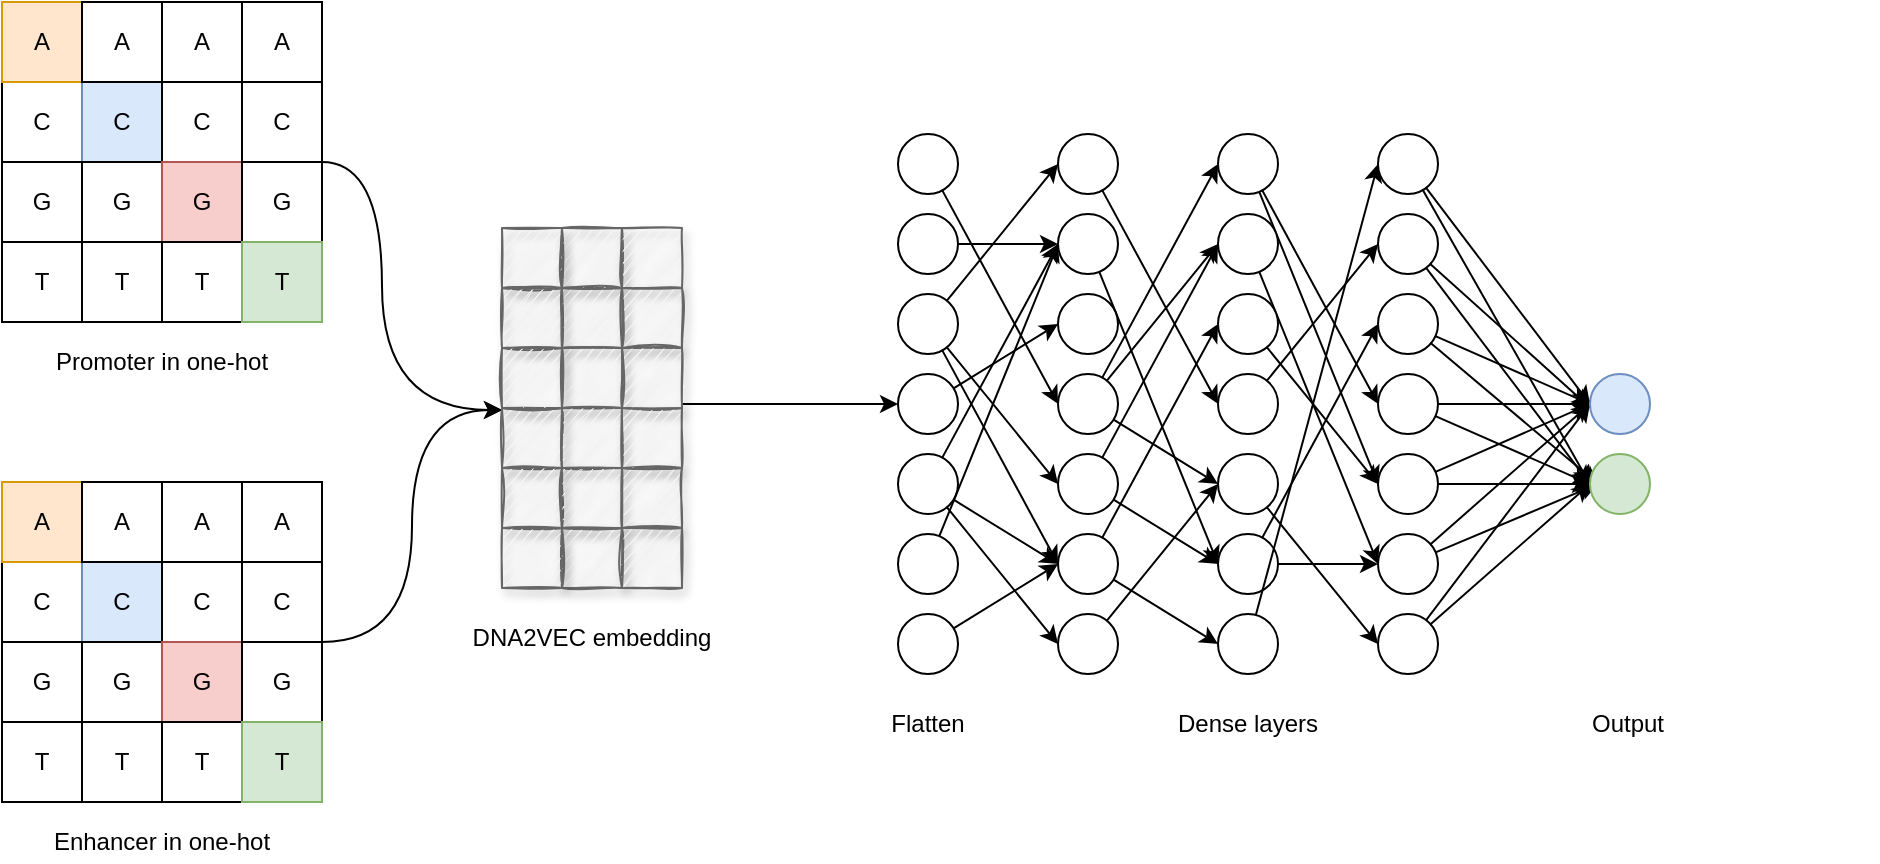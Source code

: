<mxfile version="14.8.5" type="github">
  <diagram id="gIogGsXuzQi1VI0tjLUq" name="Page-1">
    <mxGraphModel dx="1422" dy="763" grid="1" gridSize="10" guides="1" tooltips="1" connect="1" arrows="1" fold="1" page="1" pageScale="1" pageWidth="4681" pageHeight="3300" math="0" shadow="0">
      <root>
        <mxCell id="0" />
        <mxCell id="1" parent="0" />
        <mxCell id="aOOabZM7SZLnajDP1h2--1" value="" style="rounded=0;whiteSpace=wrap;html=1;" parent="1" vertex="1">
          <mxGeometry x="220" y="120" width="40" height="160" as="geometry" />
        </mxCell>
        <mxCell id="aOOabZM7SZLnajDP1h2--2" value="" style="rounded=0;whiteSpace=wrap;html=1;" parent="1" vertex="1">
          <mxGeometry x="220" y="160" width="40" height="40" as="geometry" />
        </mxCell>
        <mxCell id="aOOabZM7SZLnajDP1h2--3" value="" style="rounded=0;whiteSpace=wrap;html=1;" parent="1" vertex="1">
          <mxGeometry x="220" y="200" width="40" height="40" as="geometry" />
        </mxCell>
        <mxCell id="aOOabZM7SZLnajDP1h2--4" value="" style="rounded=0;whiteSpace=wrap;html=1;" parent="1" vertex="1">
          <mxGeometry x="220" y="240" width="40" height="40" as="geometry" />
        </mxCell>
        <mxCell id="aOOabZM7SZLnajDP1h2--5" value="" style="rounded=0;whiteSpace=wrap;html=1;fillColor=#ffe6cc;strokeColor=#d79b00;" parent="1" vertex="1">
          <mxGeometry x="220" y="120" width="40" height="40" as="geometry" />
        </mxCell>
        <mxCell id="aOOabZM7SZLnajDP1h2--6" value="&lt;div&gt;A&lt;/div&gt;" style="text;html=1;strokeColor=none;fillColor=none;align=center;verticalAlign=middle;whiteSpace=wrap;rounded=0;" parent="1" vertex="1">
          <mxGeometry x="220" y="130" width="40" height="20" as="geometry" />
        </mxCell>
        <mxCell id="aOOabZM7SZLnajDP1h2--7" value="C" style="text;html=1;strokeColor=none;fillColor=none;align=center;verticalAlign=middle;whiteSpace=wrap;rounded=0;" parent="1" vertex="1">
          <mxGeometry x="220" y="170" width="40" height="20" as="geometry" />
        </mxCell>
        <mxCell id="aOOabZM7SZLnajDP1h2--8" value="G" style="text;html=1;strokeColor=none;fillColor=none;align=center;verticalAlign=middle;whiteSpace=wrap;rounded=0;" parent="1" vertex="1">
          <mxGeometry x="220" y="210" width="40" height="20" as="geometry" />
        </mxCell>
        <mxCell id="aOOabZM7SZLnajDP1h2--9" value="T" style="text;html=1;strokeColor=none;fillColor=none;align=center;verticalAlign=middle;whiteSpace=wrap;rounded=0;" parent="1" vertex="1">
          <mxGeometry x="220" y="250" width="40" height="20" as="geometry" />
        </mxCell>
        <mxCell id="aOOabZM7SZLnajDP1h2--10" value="" style="rounded=0;whiteSpace=wrap;html=1;" parent="1" vertex="1">
          <mxGeometry x="260" y="120" width="40" height="160" as="geometry" />
        </mxCell>
        <mxCell id="aOOabZM7SZLnajDP1h2--11" value="" style="rounded=0;whiteSpace=wrap;html=1;fillColor=#dae8fc;strokeColor=#6c8ebf;" parent="1" vertex="1">
          <mxGeometry x="260" y="160" width="40" height="40" as="geometry" />
        </mxCell>
        <mxCell id="aOOabZM7SZLnajDP1h2--12" value="" style="rounded=0;whiteSpace=wrap;html=1;" parent="1" vertex="1">
          <mxGeometry x="260" y="200" width="40" height="40" as="geometry" />
        </mxCell>
        <mxCell id="aOOabZM7SZLnajDP1h2--13" value="" style="rounded=0;whiteSpace=wrap;html=1;" parent="1" vertex="1">
          <mxGeometry x="260" y="240" width="40" height="40" as="geometry" />
        </mxCell>
        <mxCell id="aOOabZM7SZLnajDP1h2--14" value="" style="rounded=0;whiteSpace=wrap;html=1;" parent="1" vertex="1">
          <mxGeometry x="260" y="120" width="40" height="40" as="geometry" />
        </mxCell>
        <mxCell id="aOOabZM7SZLnajDP1h2--15" value="&lt;div&gt;A&lt;/div&gt;" style="text;html=1;strokeColor=none;fillColor=none;align=center;verticalAlign=middle;whiteSpace=wrap;rounded=0;" parent="1" vertex="1">
          <mxGeometry x="260" y="130" width="40" height="20" as="geometry" />
        </mxCell>
        <mxCell id="aOOabZM7SZLnajDP1h2--16" value="C" style="text;html=1;strokeColor=none;fillColor=none;align=center;verticalAlign=middle;whiteSpace=wrap;rounded=0;" parent="1" vertex="1">
          <mxGeometry x="260" y="170" width="40" height="20" as="geometry" />
        </mxCell>
        <mxCell id="aOOabZM7SZLnajDP1h2--17" value="G" style="text;html=1;strokeColor=none;fillColor=none;align=center;verticalAlign=middle;whiteSpace=wrap;rounded=0;" parent="1" vertex="1">
          <mxGeometry x="260" y="210" width="40" height="20" as="geometry" />
        </mxCell>
        <mxCell id="aOOabZM7SZLnajDP1h2--18" value="T" style="text;html=1;strokeColor=none;fillColor=none;align=center;verticalAlign=middle;whiteSpace=wrap;rounded=0;" parent="1" vertex="1">
          <mxGeometry x="260" y="250" width="40" height="20" as="geometry" />
        </mxCell>
        <mxCell id="aOOabZM7SZLnajDP1h2--19" value="" style="rounded=0;whiteSpace=wrap;html=1;" parent="1" vertex="1">
          <mxGeometry x="260" y="120" width="40" height="160" as="geometry" />
        </mxCell>
        <mxCell id="aOOabZM7SZLnajDP1h2--20" value="" style="rounded=0;whiteSpace=wrap;html=1;fillColor=#dae8fc;strokeColor=#6c8ebf;" parent="1" vertex="1">
          <mxGeometry x="260" y="160" width="40" height="40" as="geometry" />
        </mxCell>
        <mxCell id="aOOabZM7SZLnajDP1h2--21" value="" style="rounded=0;whiteSpace=wrap;html=1;" parent="1" vertex="1">
          <mxGeometry x="260" y="200" width="40" height="40" as="geometry" />
        </mxCell>
        <mxCell id="aOOabZM7SZLnajDP1h2--22" value="" style="rounded=0;whiteSpace=wrap;html=1;" parent="1" vertex="1">
          <mxGeometry x="260" y="240" width="40" height="40" as="geometry" />
        </mxCell>
        <mxCell id="aOOabZM7SZLnajDP1h2--23" value="" style="rounded=0;whiteSpace=wrap;html=1;" parent="1" vertex="1">
          <mxGeometry x="260" y="120" width="40" height="40" as="geometry" />
        </mxCell>
        <mxCell id="aOOabZM7SZLnajDP1h2--24" value="&lt;div&gt;A&lt;/div&gt;" style="text;html=1;strokeColor=none;fillColor=none;align=center;verticalAlign=middle;whiteSpace=wrap;rounded=0;" parent="1" vertex="1">
          <mxGeometry x="260" y="130" width="40" height="20" as="geometry" />
        </mxCell>
        <mxCell id="aOOabZM7SZLnajDP1h2--25" value="C" style="text;html=1;strokeColor=none;fillColor=none;align=center;verticalAlign=middle;whiteSpace=wrap;rounded=0;" parent="1" vertex="1">
          <mxGeometry x="260" y="170" width="40" height="20" as="geometry" />
        </mxCell>
        <mxCell id="aOOabZM7SZLnajDP1h2--26" value="G" style="text;html=1;strokeColor=none;fillColor=none;align=center;verticalAlign=middle;whiteSpace=wrap;rounded=0;" parent="1" vertex="1">
          <mxGeometry x="260" y="210" width="40" height="20" as="geometry" />
        </mxCell>
        <mxCell id="aOOabZM7SZLnajDP1h2--27" value="T" style="text;html=1;strokeColor=none;fillColor=none;align=center;verticalAlign=middle;whiteSpace=wrap;rounded=0;" parent="1" vertex="1">
          <mxGeometry x="260" y="250" width="40" height="20" as="geometry" />
        </mxCell>
        <mxCell id="aOOabZM7SZLnajDP1h2--28" value="" style="rounded=0;whiteSpace=wrap;html=1;" parent="1" vertex="1">
          <mxGeometry x="300" y="120" width="40" height="160" as="geometry" />
        </mxCell>
        <mxCell id="aOOabZM7SZLnajDP1h2--29" value="" style="rounded=0;whiteSpace=wrap;html=1;fillColor=#dae8fc;strokeColor=#6c8ebf;" parent="1" vertex="1">
          <mxGeometry x="300" y="160" width="40" height="40" as="geometry" />
        </mxCell>
        <mxCell id="aOOabZM7SZLnajDP1h2--30" value="" style="rounded=0;whiteSpace=wrap;html=1;" parent="1" vertex="1">
          <mxGeometry x="300" y="200" width="40" height="40" as="geometry" />
        </mxCell>
        <mxCell id="aOOabZM7SZLnajDP1h2--31" value="" style="rounded=0;whiteSpace=wrap;html=1;" parent="1" vertex="1">
          <mxGeometry x="300" y="240" width="40" height="40" as="geometry" />
        </mxCell>
        <mxCell id="aOOabZM7SZLnajDP1h2--32" value="" style="rounded=0;whiteSpace=wrap;html=1;" parent="1" vertex="1">
          <mxGeometry x="300" y="120" width="40" height="40" as="geometry" />
        </mxCell>
        <mxCell id="aOOabZM7SZLnajDP1h2--33" value="&lt;div&gt;A&lt;/div&gt;" style="text;html=1;strokeColor=none;fillColor=none;align=center;verticalAlign=middle;whiteSpace=wrap;rounded=0;" parent="1" vertex="1">
          <mxGeometry x="300" y="130" width="40" height="20" as="geometry" />
        </mxCell>
        <mxCell id="aOOabZM7SZLnajDP1h2--34" value="C" style="text;html=1;strokeColor=none;fillColor=none;align=center;verticalAlign=middle;whiteSpace=wrap;rounded=0;" parent="1" vertex="1">
          <mxGeometry x="300" y="170" width="40" height="20" as="geometry" />
        </mxCell>
        <mxCell id="aOOabZM7SZLnajDP1h2--35" value="G" style="text;html=1;strokeColor=none;fillColor=none;align=center;verticalAlign=middle;whiteSpace=wrap;rounded=0;" parent="1" vertex="1">
          <mxGeometry x="300" y="210" width="40" height="20" as="geometry" />
        </mxCell>
        <mxCell id="aOOabZM7SZLnajDP1h2--36" value="T" style="text;html=1;strokeColor=none;fillColor=none;align=center;verticalAlign=middle;whiteSpace=wrap;rounded=0;" parent="1" vertex="1">
          <mxGeometry x="300" y="250" width="40" height="20" as="geometry" />
        </mxCell>
        <mxCell id="aOOabZM7SZLnajDP1h2--37" value="" style="rounded=0;whiteSpace=wrap;html=1;" parent="1" vertex="1">
          <mxGeometry x="300" y="120" width="40" height="160" as="geometry" />
        </mxCell>
        <mxCell id="aOOabZM7SZLnajDP1h2--38" value="" style="rounded=0;whiteSpace=wrap;html=1;" parent="1" vertex="1">
          <mxGeometry x="300" y="160" width="40" height="40" as="geometry" />
        </mxCell>
        <mxCell id="aOOabZM7SZLnajDP1h2--39" value="" style="rounded=0;whiteSpace=wrap;html=1;fillColor=#f8cecc;strokeColor=#b85450;" parent="1" vertex="1">
          <mxGeometry x="300" y="200" width="40" height="40" as="geometry" />
        </mxCell>
        <mxCell id="aOOabZM7SZLnajDP1h2--40" value="" style="rounded=0;whiteSpace=wrap;html=1;" parent="1" vertex="1">
          <mxGeometry x="300" y="240" width="40" height="40" as="geometry" />
        </mxCell>
        <mxCell id="aOOabZM7SZLnajDP1h2--41" value="" style="rounded=0;whiteSpace=wrap;html=1;" parent="1" vertex="1">
          <mxGeometry x="300" y="120" width="40" height="40" as="geometry" />
        </mxCell>
        <mxCell id="aOOabZM7SZLnajDP1h2--42" value="&lt;div&gt;A&lt;/div&gt;" style="text;html=1;strokeColor=none;fillColor=none;align=center;verticalAlign=middle;whiteSpace=wrap;rounded=0;" parent="1" vertex="1">
          <mxGeometry x="300" y="130" width="40" height="20" as="geometry" />
        </mxCell>
        <mxCell id="aOOabZM7SZLnajDP1h2--43" value="C" style="text;html=1;strokeColor=none;fillColor=none;align=center;verticalAlign=middle;whiteSpace=wrap;rounded=0;" parent="1" vertex="1">
          <mxGeometry x="300" y="170" width="40" height="20" as="geometry" />
        </mxCell>
        <mxCell id="aOOabZM7SZLnajDP1h2--44" value="G" style="text;html=1;strokeColor=none;fillColor=none;align=center;verticalAlign=middle;whiteSpace=wrap;rounded=0;" parent="1" vertex="1">
          <mxGeometry x="300" y="210" width="40" height="20" as="geometry" />
        </mxCell>
        <mxCell id="aOOabZM7SZLnajDP1h2--45" value="T" style="text;html=1;strokeColor=none;fillColor=none;align=center;verticalAlign=middle;whiteSpace=wrap;rounded=0;" parent="1" vertex="1">
          <mxGeometry x="300" y="250" width="40" height="20" as="geometry" />
        </mxCell>
        <mxCell id="aOOabZM7SZLnajDP1h2--46" value="" style="rounded=0;whiteSpace=wrap;html=1;" parent="1" vertex="1">
          <mxGeometry x="340" y="120" width="40" height="160" as="geometry" />
        </mxCell>
        <mxCell id="aOOabZM7SZLnajDP1h2--47" value="" style="rounded=0;whiteSpace=wrap;html=1;fillColor=#dae8fc;strokeColor=#6c8ebf;" parent="1" vertex="1">
          <mxGeometry x="340" y="160" width="40" height="40" as="geometry" />
        </mxCell>
        <mxCell id="aOOabZM7SZLnajDP1h2--48" value="" style="rounded=0;whiteSpace=wrap;html=1;" parent="1" vertex="1">
          <mxGeometry x="340" y="200" width="40" height="40" as="geometry" />
        </mxCell>
        <mxCell id="aOOabZM7SZLnajDP1h2--49" value="" style="rounded=0;whiteSpace=wrap;html=1;" parent="1" vertex="1">
          <mxGeometry x="340" y="240" width="40" height="40" as="geometry" />
        </mxCell>
        <mxCell id="aOOabZM7SZLnajDP1h2--50" value="" style="rounded=0;whiteSpace=wrap;html=1;" parent="1" vertex="1">
          <mxGeometry x="340" y="120" width="40" height="40" as="geometry" />
        </mxCell>
        <mxCell id="aOOabZM7SZLnajDP1h2--51" value="&lt;div&gt;A&lt;/div&gt;" style="text;html=1;strokeColor=none;fillColor=none;align=center;verticalAlign=middle;whiteSpace=wrap;rounded=0;" parent="1" vertex="1">
          <mxGeometry x="340" y="130" width="40" height="20" as="geometry" />
        </mxCell>
        <mxCell id="aOOabZM7SZLnajDP1h2--52" value="C" style="text;html=1;strokeColor=none;fillColor=none;align=center;verticalAlign=middle;whiteSpace=wrap;rounded=0;" parent="1" vertex="1">
          <mxGeometry x="340" y="170" width="40" height="20" as="geometry" />
        </mxCell>
        <mxCell id="aOOabZM7SZLnajDP1h2--53" value="G" style="text;html=1;strokeColor=none;fillColor=none;align=center;verticalAlign=middle;whiteSpace=wrap;rounded=0;" parent="1" vertex="1">
          <mxGeometry x="340" y="210" width="40" height="20" as="geometry" />
        </mxCell>
        <mxCell id="aOOabZM7SZLnajDP1h2--54" value="T" style="text;html=1;strokeColor=none;fillColor=none;align=center;verticalAlign=middle;whiteSpace=wrap;rounded=0;" parent="1" vertex="1">
          <mxGeometry x="340" y="250" width="40" height="20" as="geometry" />
        </mxCell>
        <mxCell id="aOOabZM7SZLnajDP1h2--55" value="" style="rounded=0;whiteSpace=wrap;html=1;" parent="1" vertex="1">
          <mxGeometry x="340" y="120" width="40" height="160" as="geometry" />
        </mxCell>
        <mxCell id="aOOabZM7SZLnajDP1h2--56" value="" style="rounded=0;whiteSpace=wrap;html=1;" parent="1" vertex="1">
          <mxGeometry x="340" y="160" width="40" height="40" as="geometry" />
        </mxCell>
        <mxCell id="aOOabZM7SZLnajDP1h2--57" value="" style="rounded=0;whiteSpace=wrap;html=1;" parent="1" vertex="1">
          <mxGeometry x="340" y="200" width="40" height="40" as="geometry" />
        </mxCell>
        <mxCell id="aOOabZM7SZLnajDP1h2--58" value="" style="rounded=0;whiteSpace=wrap;html=1;fillColor=#d5e8d4;strokeColor=#82b366;" parent="1" vertex="1">
          <mxGeometry x="340" y="240" width="40" height="40" as="geometry" />
        </mxCell>
        <mxCell id="aOOabZM7SZLnajDP1h2--59" value="" style="rounded=0;whiteSpace=wrap;html=1;" parent="1" vertex="1">
          <mxGeometry x="340" y="120" width="40" height="40" as="geometry" />
        </mxCell>
        <mxCell id="aOOabZM7SZLnajDP1h2--60" value="&lt;div&gt;A&lt;/div&gt;" style="text;html=1;strokeColor=none;fillColor=none;align=center;verticalAlign=middle;whiteSpace=wrap;rounded=0;" parent="1" vertex="1">
          <mxGeometry x="340" y="130" width="40" height="20" as="geometry" />
        </mxCell>
        <mxCell id="aOOabZM7SZLnajDP1h2--61" style="edgeStyle=orthogonalEdgeStyle;curved=1;rounded=0;orthogonalLoop=1;jettySize=auto;html=1;entryX=0;entryY=0;entryDx=0;entryDy=0;exitX=1;exitY=0;exitDx=0;exitDy=0;" parent="1" source="aOOabZM7SZLnajDP1h2--57" edge="1">
          <mxGeometry relative="1" as="geometry">
            <Array as="points">
              <mxPoint x="410" y="200" />
              <mxPoint x="410" y="324" />
            </Array>
            <mxPoint x="470" y="324" as="targetPoint" />
          </mxGeometry>
        </mxCell>
        <mxCell id="aOOabZM7SZLnajDP1h2--62" value="C" style="text;html=1;align=center;verticalAlign=middle;whiteSpace=wrap;rounded=0;" parent="1" vertex="1">
          <mxGeometry x="340" y="170" width="40" height="20" as="geometry" />
        </mxCell>
        <mxCell id="aOOabZM7SZLnajDP1h2--63" value="G" style="text;html=1;strokeColor=none;fillColor=none;align=center;verticalAlign=middle;whiteSpace=wrap;rounded=0;" parent="1" vertex="1">
          <mxGeometry x="340" y="210" width="40" height="20" as="geometry" />
        </mxCell>
        <mxCell id="aOOabZM7SZLnajDP1h2--64" value="T" style="text;html=1;strokeColor=none;fillColor=none;align=center;verticalAlign=middle;whiteSpace=wrap;rounded=0;" parent="1" vertex="1">
          <mxGeometry x="340" y="250" width="40" height="20" as="geometry" />
        </mxCell>
        <mxCell id="aOOabZM7SZLnajDP1h2--65" value="&lt;div&gt;Promoter in one-hot&lt;/div&gt;" style="text;html=1;strokeColor=none;fillColor=none;align=center;verticalAlign=middle;whiteSpace=wrap;rounded=0;" parent="1" vertex="1">
          <mxGeometry x="220" y="290" width="160" height="20" as="geometry" />
        </mxCell>
        <mxCell id="aOOabZM7SZLnajDP1h2--66" value="" style="rounded=0;whiteSpace=wrap;html=1;" parent="1" vertex="1">
          <mxGeometry x="220" y="360" width="40" height="160" as="geometry" />
        </mxCell>
        <mxCell id="aOOabZM7SZLnajDP1h2--67" value="" style="rounded=0;whiteSpace=wrap;html=1;" parent="1" vertex="1">
          <mxGeometry x="220" y="400" width="40" height="40" as="geometry" />
        </mxCell>
        <mxCell id="aOOabZM7SZLnajDP1h2--68" value="" style="rounded=0;whiteSpace=wrap;html=1;" parent="1" vertex="1">
          <mxGeometry x="220" y="440" width="40" height="40" as="geometry" />
        </mxCell>
        <mxCell id="aOOabZM7SZLnajDP1h2--69" value="" style="rounded=0;whiteSpace=wrap;html=1;" parent="1" vertex="1">
          <mxGeometry x="220" y="480" width="40" height="40" as="geometry" />
        </mxCell>
        <mxCell id="aOOabZM7SZLnajDP1h2--70" value="" style="rounded=0;whiteSpace=wrap;html=1;fillColor=#ffe6cc;strokeColor=#d79b00;" parent="1" vertex="1">
          <mxGeometry x="220" y="360" width="40" height="40" as="geometry" />
        </mxCell>
        <mxCell id="aOOabZM7SZLnajDP1h2--71" value="&lt;div&gt;A&lt;/div&gt;" style="text;html=1;strokeColor=none;fillColor=none;align=center;verticalAlign=middle;whiteSpace=wrap;rounded=0;" parent="1" vertex="1">
          <mxGeometry x="220" y="370" width="40" height="20" as="geometry" />
        </mxCell>
        <mxCell id="aOOabZM7SZLnajDP1h2--72" value="C" style="text;html=1;strokeColor=none;fillColor=none;align=center;verticalAlign=middle;whiteSpace=wrap;rounded=0;" parent="1" vertex="1">
          <mxGeometry x="220" y="410" width="40" height="20" as="geometry" />
        </mxCell>
        <mxCell id="aOOabZM7SZLnajDP1h2--73" value="G" style="text;html=1;strokeColor=none;fillColor=none;align=center;verticalAlign=middle;whiteSpace=wrap;rounded=0;" parent="1" vertex="1">
          <mxGeometry x="220" y="450" width="40" height="20" as="geometry" />
        </mxCell>
        <mxCell id="aOOabZM7SZLnajDP1h2--74" value="T" style="text;html=1;strokeColor=none;fillColor=none;align=center;verticalAlign=middle;whiteSpace=wrap;rounded=0;" parent="1" vertex="1">
          <mxGeometry x="220" y="490" width="40" height="20" as="geometry" />
        </mxCell>
        <mxCell id="aOOabZM7SZLnajDP1h2--75" value="" style="rounded=0;whiteSpace=wrap;html=1;" parent="1" vertex="1">
          <mxGeometry x="260" y="360" width="40" height="160" as="geometry" />
        </mxCell>
        <mxCell id="aOOabZM7SZLnajDP1h2--76" value="" style="rounded=0;whiteSpace=wrap;html=1;fillColor=#dae8fc;strokeColor=#6c8ebf;" parent="1" vertex="1">
          <mxGeometry x="260" y="400" width="40" height="40" as="geometry" />
        </mxCell>
        <mxCell id="aOOabZM7SZLnajDP1h2--77" value="" style="rounded=0;whiteSpace=wrap;html=1;" parent="1" vertex="1">
          <mxGeometry x="260" y="440" width="40" height="40" as="geometry" />
        </mxCell>
        <mxCell id="aOOabZM7SZLnajDP1h2--78" value="" style="rounded=0;whiteSpace=wrap;html=1;" parent="1" vertex="1">
          <mxGeometry x="260" y="480" width="40" height="40" as="geometry" />
        </mxCell>
        <mxCell id="aOOabZM7SZLnajDP1h2--79" value="" style="rounded=0;whiteSpace=wrap;html=1;" parent="1" vertex="1">
          <mxGeometry x="260" y="360" width="40" height="40" as="geometry" />
        </mxCell>
        <mxCell id="aOOabZM7SZLnajDP1h2--80" value="&lt;div&gt;A&lt;/div&gt;" style="text;html=1;strokeColor=none;fillColor=none;align=center;verticalAlign=middle;whiteSpace=wrap;rounded=0;" parent="1" vertex="1">
          <mxGeometry x="260" y="370" width="40" height="20" as="geometry" />
        </mxCell>
        <mxCell id="aOOabZM7SZLnajDP1h2--81" value="C" style="text;html=1;strokeColor=none;fillColor=none;align=center;verticalAlign=middle;whiteSpace=wrap;rounded=0;" parent="1" vertex="1">
          <mxGeometry x="260" y="410" width="40" height="20" as="geometry" />
        </mxCell>
        <mxCell id="aOOabZM7SZLnajDP1h2--82" value="G" style="text;html=1;strokeColor=none;fillColor=none;align=center;verticalAlign=middle;whiteSpace=wrap;rounded=0;" parent="1" vertex="1">
          <mxGeometry x="260" y="450" width="40" height="20" as="geometry" />
        </mxCell>
        <mxCell id="aOOabZM7SZLnajDP1h2--83" value="T" style="text;html=1;strokeColor=none;fillColor=none;align=center;verticalAlign=middle;whiteSpace=wrap;rounded=0;" parent="1" vertex="1">
          <mxGeometry x="260" y="490" width="40" height="20" as="geometry" />
        </mxCell>
        <mxCell id="aOOabZM7SZLnajDP1h2--84" value="" style="rounded=0;whiteSpace=wrap;html=1;" parent="1" vertex="1">
          <mxGeometry x="260" y="360" width="40" height="160" as="geometry" />
        </mxCell>
        <mxCell id="aOOabZM7SZLnajDP1h2--85" value="" style="rounded=0;whiteSpace=wrap;html=1;fillColor=#dae8fc;strokeColor=#6c8ebf;" parent="1" vertex="1">
          <mxGeometry x="260" y="400" width="40" height="40" as="geometry" />
        </mxCell>
        <mxCell id="aOOabZM7SZLnajDP1h2--86" value="" style="rounded=0;whiteSpace=wrap;html=1;" parent="1" vertex="1">
          <mxGeometry x="260" y="440" width="40" height="40" as="geometry" />
        </mxCell>
        <mxCell id="aOOabZM7SZLnajDP1h2--87" value="" style="rounded=0;whiteSpace=wrap;html=1;" parent="1" vertex="1">
          <mxGeometry x="260" y="480" width="40" height="40" as="geometry" />
        </mxCell>
        <mxCell id="aOOabZM7SZLnajDP1h2--88" value="" style="rounded=0;whiteSpace=wrap;html=1;" parent="1" vertex="1">
          <mxGeometry x="260" y="360" width="40" height="40" as="geometry" />
        </mxCell>
        <mxCell id="aOOabZM7SZLnajDP1h2--89" value="&lt;div&gt;A&lt;/div&gt;" style="text;html=1;strokeColor=none;fillColor=none;align=center;verticalAlign=middle;whiteSpace=wrap;rounded=0;" parent="1" vertex="1">
          <mxGeometry x="260" y="370" width="40" height="20" as="geometry" />
        </mxCell>
        <mxCell id="aOOabZM7SZLnajDP1h2--90" value="C" style="text;html=1;strokeColor=none;fillColor=none;align=center;verticalAlign=middle;whiteSpace=wrap;rounded=0;" parent="1" vertex="1">
          <mxGeometry x="260" y="410" width="40" height="20" as="geometry" />
        </mxCell>
        <mxCell id="aOOabZM7SZLnajDP1h2--91" value="G" style="text;html=1;strokeColor=none;fillColor=none;align=center;verticalAlign=middle;whiteSpace=wrap;rounded=0;" parent="1" vertex="1">
          <mxGeometry x="260" y="450" width="40" height="20" as="geometry" />
        </mxCell>
        <mxCell id="aOOabZM7SZLnajDP1h2--92" value="T" style="text;html=1;strokeColor=none;fillColor=none;align=center;verticalAlign=middle;whiteSpace=wrap;rounded=0;" parent="1" vertex="1">
          <mxGeometry x="260" y="490" width="40" height="20" as="geometry" />
        </mxCell>
        <mxCell id="aOOabZM7SZLnajDP1h2--93" value="" style="rounded=0;whiteSpace=wrap;html=1;" parent="1" vertex="1">
          <mxGeometry x="300" y="360" width="40" height="160" as="geometry" />
        </mxCell>
        <mxCell id="aOOabZM7SZLnajDP1h2--94" value="" style="rounded=0;whiteSpace=wrap;html=1;fillColor=#dae8fc;strokeColor=#6c8ebf;" parent="1" vertex="1">
          <mxGeometry x="300" y="400" width="40" height="40" as="geometry" />
        </mxCell>
        <mxCell id="aOOabZM7SZLnajDP1h2--95" value="" style="rounded=0;whiteSpace=wrap;html=1;" parent="1" vertex="1">
          <mxGeometry x="300" y="440" width="40" height="40" as="geometry" />
        </mxCell>
        <mxCell id="aOOabZM7SZLnajDP1h2--96" value="" style="rounded=0;whiteSpace=wrap;html=1;" parent="1" vertex="1">
          <mxGeometry x="300" y="480" width="40" height="40" as="geometry" />
        </mxCell>
        <mxCell id="aOOabZM7SZLnajDP1h2--97" value="" style="rounded=0;whiteSpace=wrap;html=1;" parent="1" vertex="1">
          <mxGeometry x="300" y="360" width="40" height="40" as="geometry" />
        </mxCell>
        <mxCell id="aOOabZM7SZLnajDP1h2--98" value="&lt;div&gt;A&lt;/div&gt;" style="text;html=1;strokeColor=none;fillColor=none;align=center;verticalAlign=middle;whiteSpace=wrap;rounded=0;" parent="1" vertex="1">
          <mxGeometry x="300" y="370" width="40" height="20" as="geometry" />
        </mxCell>
        <mxCell id="aOOabZM7SZLnajDP1h2--99" value="C" style="text;html=1;strokeColor=none;fillColor=none;align=center;verticalAlign=middle;whiteSpace=wrap;rounded=0;" parent="1" vertex="1">
          <mxGeometry x="300" y="410" width="40" height="20" as="geometry" />
        </mxCell>
        <mxCell id="aOOabZM7SZLnajDP1h2--100" value="G" style="text;html=1;strokeColor=none;fillColor=none;align=center;verticalAlign=middle;whiteSpace=wrap;rounded=0;" parent="1" vertex="1">
          <mxGeometry x="300" y="450" width="40" height="20" as="geometry" />
        </mxCell>
        <mxCell id="aOOabZM7SZLnajDP1h2--101" value="T" style="text;html=1;strokeColor=none;fillColor=none;align=center;verticalAlign=middle;whiteSpace=wrap;rounded=0;" parent="1" vertex="1">
          <mxGeometry x="300" y="490" width="40" height="20" as="geometry" />
        </mxCell>
        <mxCell id="aOOabZM7SZLnajDP1h2--102" value="" style="rounded=0;whiteSpace=wrap;html=1;" parent="1" vertex="1">
          <mxGeometry x="300" y="360" width="40" height="160" as="geometry" />
        </mxCell>
        <mxCell id="aOOabZM7SZLnajDP1h2--103" value="" style="rounded=0;whiteSpace=wrap;html=1;" parent="1" vertex="1">
          <mxGeometry x="300" y="400" width="40" height="40" as="geometry" />
        </mxCell>
        <mxCell id="aOOabZM7SZLnajDP1h2--104" value="" style="rounded=0;whiteSpace=wrap;html=1;fillColor=#f8cecc;strokeColor=#b85450;" parent="1" vertex="1">
          <mxGeometry x="300" y="440" width="40" height="40" as="geometry" />
        </mxCell>
        <mxCell id="aOOabZM7SZLnajDP1h2--105" value="" style="rounded=0;whiteSpace=wrap;html=1;" parent="1" vertex="1">
          <mxGeometry x="300" y="480" width="40" height="40" as="geometry" />
        </mxCell>
        <mxCell id="aOOabZM7SZLnajDP1h2--106" value="" style="rounded=0;whiteSpace=wrap;html=1;" parent="1" vertex="1">
          <mxGeometry x="300" y="360" width="40" height="40" as="geometry" />
        </mxCell>
        <mxCell id="aOOabZM7SZLnajDP1h2--107" value="&lt;div&gt;A&lt;/div&gt;" style="text;html=1;strokeColor=none;fillColor=none;align=center;verticalAlign=middle;whiteSpace=wrap;rounded=0;" parent="1" vertex="1">
          <mxGeometry x="300" y="370" width="40" height="20" as="geometry" />
        </mxCell>
        <mxCell id="aOOabZM7SZLnajDP1h2--108" value="C" style="text;html=1;strokeColor=none;fillColor=none;align=center;verticalAlign=middle;whiteSpace=wrap;rounded=0;" parent="1" vertex="1">
          <mxGeometry x="300" y="410" width="40" height="20" as="geometry" />
        </mxCell>
        <mxCell id="aOOabZM7SZLnajDP1h2--109" value="G" style="text;html=1;strokeColor=none;fillColor=none;align=center;verticalAlign=middle;whiteSpace=wrap;rounded=0;" parent="1" vertex="1">
          <mxGeometry x="300" y="450" width="40" height="20" as="geometry" />
        </mxCell>
        <mxCell id="aOOabZM7SZLnajDP1h2--110" value="T" style="text;html=1;strokeColor=none;fillColor=none;align=center;verticalAlign=middle;whiteSpace=wrap;rounded=0;" parent="1" vertex="1">
          <mxGeometry x="300" y="490" width="40" height="20" as="geometry" />
        </mxCell>
        <mxCell id="aOOabZM7SZLnajDP1h2--111" value="" style="rounded=0;whiteSpace=wrap;html=1;" parent="1" vertex="1">
          <mxGeometry x="340" y="360" width="40" height="160" as="geometry" />
        </mxCell>
        <mxCell id="aOOabZM7SZLnajDP1h2--112" value="" style="rounded=0;whiteSpace=wrap;html=1;fillColor=#dae8fc;strokeColor=#6c8ebf;" parent="1" vertex="1">
          <mxGeometry x="340" y="400" width="40" height="40" as="geometry" />
        </mxCell>
        <mxCell id="aOOabZM7SZLnajDP1h2--113" value="" style="rounded=0;whiteSpace=wrap;html=1;" parent="1" vertex="1">
          <mxGeometry x="340" y="440" width="40" height="40" as="geometry" />
        </mxCell>
        <mxCell id="aOOabZM7SZLnajDP1h2--114" value="" style="rounded=0;whiteSpace=wrap;html=1;" parent="1" vertex="1">
          <mxGeometry x="340" y="480" width="40" height="40" as="geometry" />
        </mxCell>
        <mxCell id="aOOabZM7SZLnajDP1h2--115" value="" style="rounded=0;whiteSpace=wrap;html=1;" parent="1" vertex="1">
          <mxGeometry x="340" y="360" width="40" height="40" as="geometry" />
        </mxCell>
        <mxCell id="aOOabZM7SZLnajDP1h2--116" value="&lt;div&gt;A&lt;/div&gt;" style="text;html=1;strokeColor=none;fillColor=none;align=center;verticalAlign=middle;whiteSpace=wrap;rounded=0;" parent="1" vertex="1">
          <mxGeometry x="340" y="370" width="40" height="20" as="geometry" />
        </mxCell>
        <mxCell id="aOOabZM7SZLnajDP1h2--117" value="C" style="text;html=1;strokeColor=none;fillColor=none;align=center;verticalAlign=middle;whiteSpace=wrap;rounded=0;" parent="1" vertex="1">
          <mxGeometry x="340" y="410" width="40" height="20" as="geometry" />
        </mxCell>
        <mxCell id="aOOabZM7SZLnajDP1h2--118" value="G" style="text;html=1;strokeColor=none;fillColor=none;align=center;verticalAlign=middle;whiteSpace=wrap;rounded=0;" parent="1" vertex="1">
          <mxGeometry x="340" y="450" width="40" height="20" as="geometry" />
        </mxCell>
        <mxCell id="aOOabZM7SZLnajDP1h2--119" value="T" style="text;html=1;strokeColor=none;fillColor=none;align=center;verticalAlign=middle;whiteSpace=wrap;rounded=0;" parent="1" vertex="1">
          <mxGeometry x="340" y="490" width="40" height="20" as="geometry" />
        </mxCell>
        <mxCell id="aOOabZM7SZLnajDP1h2--120" value="" style="rounded=0;whiteSpace=wrap;html=1;" parent="1" vertex="1">
          <mxGeometry x="340" y="360" width="40" height="160" as="geometry" />
        </mxCell>
        <mxCell id="aOOabZM7SZLnajDP1h2--121" value="" style="rounded=0;whiteSpace=wrap;html=1;" parent="1" vertex="1">
          <mxGeometry x="340" y="400" width="40" height="40" as="geometry" />
        </mxCell>
        <mxCell id="aOOabZM7SZLnajDP1h2--122" value="" style="rounded=0;whiteSpace=wrap;html=1;" parent="1" vertex="1">
          <mxGeometry x="340" y="440" width="40" height="40" as="geometry" />
        </mxCell>
        <mxCell id="aOOabZM7SZLnajDP1h2--123" value="" style="rounded=0;whiteSpace=wrap;html=1;fillColor=#d5e8d4;strokeColor=#82b366;" parent="1" vertex="1">
          <mxGeometry x="340" y="480" width="40" height="40" as="geometry" />
        </mxCell>
        <mxCell id="aOOabZM7SZLnajDP1h2--124" value="" style="rounded=0;whiteSpace=wrap;html=1;" parent="1" vertex="1">
          <mxGeometry x="340" y="360" width="40" height="40" as="geometry" />
        </mxCell>
        <mxCell id="aOOabZM7SZLnajDP1h2--125" value="&lt;div&gt;A&lt;/div&gt;" style="text;html=1;strokeColor=none;fillColor=none;align=center;verticalAlign=middle;whiteSpace=wrap;rounded=0;" parent="1" vertex="1">
          <mxGeometry x="340" y="370" width="40" height="20" as="geometry" />
        </mxCell>
        <mxCell id="aOOabZM7SZLnajDP1h2--126" style="edgeStyle=orthogonalEdgeStyle;curved=1;rounded=0;orthogonalLoop=1;jettySize=auto;html=1;entryX=0;entryY=0;entryDx=0;entryDy=0;exitX=1;exitY=0;exitDx=0;exitDy=0;" parent="1" source="aOOabZM7SZLnajDP1h2--122" edge="1">
          <mxGeometry relative="1" as="geometry">
            <Array as="points">
              <mxPoint x="425" y="440" />
              <mxPoint x="425" y="324" />
            </Array>
            <mxPoint x="470" y="324" as="targetPoint" />
          </mxGeometry>
        </mxCell>
        <mxCell id="aOOabZM7SZLnajDP1h2--127" value="C" style="text;html=1;align=center;verticalAlign=middle;whiteSpace=wrap;rounded=0;" parent="1" vertex="1">
          <mxGeometry x="340" y="410" width="40" height="20" as="geometry" />
        </mxCell>
        <mxCell id="aOOabZM7SZLnajDP1h2--128" value="G" style="text;html=1;strokeColor=none;fillColor=none;align=center;verticalAlign=middle;whiteSpace=wrap;rounded=0;" parent="1" vertex="1">
          <mxGeometry x="340" y="450" width="40" height="20" as="geometry" />
        </mxCell>
        <mxCell id="aOOabZM7SZLnajDP1h2--129" value="T" style="text;html=1;strokeColor=none;fillColor=none;align=center;verticalAlign=middle;whiteSpace=wrap;rounded=0;" parent="1" vertex="1">
          <mxGeometry x="340" y="490" width="40" height="20" as="geometry" />
        </mxCell>
        <mxCell id="aOOabZM7SZLnajDP1h2--130" value="&lt;div&gt;Enhancer in one-hot&lt;/div&gt;" style="text;html=1;strokeColor=none;fillColor=none;align=center;verticalAlign=middle;whiteSpace=wrap;rounded=0;" parent="1" vertex="1">
          <mxGeometry x="220" y="530" width="160" height="20" as="geometry" />
        </mxCell>
        <mxCell id="Njo-u3qWFfw8xSDJ6qZh-1" value="" style="rounded=0;whiteSpace=wrap;html=1;shadow=1;glass=0;sketch=1;fillColor=#f5f5f5;strokeColor=#666666;fontColor=#333333;" vertex="1" parent="1">
          <mxGeometry x="500" y="233" width="30" height="30" as="geometry" />
        </mxCell>
        <mxCell id="Njo-u3qWFfw8xSDJ6qZh-2" value="" style="rounded=0;whiteSpace=wrap;html=1;shadow=1;glass=0;sketch=1;fillColor=#f5f5f5;strokeColor=#666666;fontColor=#333333;" vertex="1" parent="1">
          <mxGeometry x="470" y="233" width="30" height="30" as="geometry" />
        </mxCell>
        <mxCell id="Njo-u3qWFfw8xSDJ6qZh-3" value="" style="rounded=0;whiteSpace=wrap;html=1;shadow=1;glass=0;sketch=1;fillColor=#f5f5f5;strokeColor=#666666;fontColor=#333333;" vertex="1" parent="1">
          <mxGeometry x="530" y="233" width="30" height="30" as="geometry" />
        </mxCell>
        <mxCell id="Njo-u3qWFfw8xSDJ6qZh-4" value="" style="rounded=0;whiteSpace=wrap;html=1;shadow=1;glass=0;sketch=1;fillColor=#f5f5f5;strokeColor=#666666;fontColor=#333333;" vertex="1" parent="1">
          <mxGeometry x="500" y="263" width="30" height="30" as="geometry" />
        </mxCell>
        <mxCell id="Njo-u3qWFfw8xSDJ6qZh-5" value="" style="rounded=0;whiteSpace=wrap;html=1;shadow=1;glass=0;sketch=1;fillColor=#f5f5f5;strokeColor=#666666;fontColor=#333333;" vertex="1" parent="1">
          <mxGeometry x="470" y="263" width="30" height="30" as="geometry" />
        </mxCell>
        <mxCell id="Njo-u3qWFfw8xSDJ6qZh-6" value="" style="rounded=0;whiteSpace=wrap;html=1;shadow=1;glass=0;sketch=1;fillColor=#f5f5f5;strokeColor=#666666;fontColor=#333333;" vertex="1" parent="1">
          <mxGeometry x="530" y="263" width="30" height="30" as="geometry" />
        </mxCell>
        <mxCell id="Njo-u3qWFfw8xSDJ6qZh-7" value="" style="rounded=0;whiteSpace=wrap;html=1;shadow=1;glass=0;sketch=1;fillColor=#f5f5f5;strokeColor=#666666;fontColor=#333333;" vertex="1" parent="1">
          <mxGeometry x="500" y="293" width="30" height="30" as="geometry" />
        </mxCell>
        <mxCell id="Njo-u3qWFfw8xSDJ6qZh-8" value="" style="rounded=0;whiteSpace=wrap;html=1;shadow=1;glass=0;sketch=1;fillColor=#f5f5f5;strokeColor=#666666;fontColor=#333333;" vertex="1" parent="1">
          <mxGeometry x="470" y="293" width="30" height="30" as="geometry" />
        </mxCell>
        <mxCell id="Njo-u3qWFfw8xSDJ6qZh-101" style="edgeStyle=orthogonalEdgeStyle;rounded=0;orthogonalLoop=1;jettySize=auto;html=1;entryX=0;entryY=0.5;entryDx=0;entryDy=0;" edge="1" parent="1" source="Njo-u3qWFfw8xSDJ6qZh-9" target="Njo-u3qWFfw8xSDJ6qZh-29">
          <mxGeometry relative="1" as="geometry">
            <Array as="points">
              <mxPoint x="590" y="321" />
              <mxPoint x="590" y="321" />
            </Array>
          </mxGeometry>
        </mxCell>
        <mxCell id="Njo-u3qWFfw8xSDJ6qZh-9" value="" style="rounded=0;whiteSpace=wrap;html=1;shadow=1;glass=0;sketch=1;fillColor=#f5f5f5;strokeColor=#666666;fontColor=#333333;" vertex="1" parent="1">
          <mxGeometry x="530" y="293" width="30" height="30" as="geometry" />
        </mxCell>
        <mxCell id="Njo-u3qWFfw8xSDJ6qZh-10" value="" style="rounded=0;whiteSpace=wrap;html=1;shadow=1;glass=0;sketch=1;fillColor=#f5f5f5;strokeColor=#666666;fontColor=#333333;" vertex="1" parent="1">
          <mxGeometry x="500" y="323" width="30" height="30" as="geometry" />
        </mxCell>
        <mxCell id="Njo-u3qWFfw8xSDJ6qZh-11" value="" style="rounded=0;whiteSpace=wrap;html=1;shadow=1;glass=0;sketch=1;fillColor=#f5f5f5;strokeColor=#666666;fontColor=#333333;" vertex="1" parent="1">
          <mxGeometry x="470" y="323" width="30" height="30" as="geometry" />
        </mxCell>
        <mxCell id="Njo-u3qWFfw8xSDJ6qZh-12" value="" style="rounded=0;whiteSpace=wrap;html=1;shadow=1;glass=0;sketch=1;fillColor=#f5f5f5;strokeColor=#666666;fontColor=#333333;" vertex="1" parent="1">
          <mxGeometry x="530" y="323" width="30" height="30" as="geometry" />
        </mxCell>
        <mxCell id="Njo-u3qWFfw8xSDJ6qZh-13" value="" style="rounded=0;whiteSpace=wrap;html=1;shadow=1;glass=0;sketch=1;fillColor=#f5f5f5;strokeColor=#666666;fontColor=#333333;" vertex="1" parent="1">
          <mxGeometry x="500" y="353" width="30" height="30" as="geometry" />
        </mxCell>
        <mxCell id="Njo-u3qWFfw8xSDJ6qZh-14" value="" style="rounded=0;whiteSpace=wrap;html=1;shadow=1;glass=0;sketch=1;fillColor=#f5f5f5;strokeColor=#666666;fontColor=#333333;" vertex="1" parent="1">
          <mxGeometry x="470" y="353" width="30" height="30" as="geometry" />
        </mxCell>
        <mxCell id="Njo-u3qWFfw8xSDJ6qZh-15" value="" style="rounded=0;whiteSpace=wrap;html=1;shadow=1;glass=0;sketch=1;fillColor=#f5f5f5;strokeColor=#666666;fontColor=#333333;" vertex="1" parent="1">
          <mxGeometry x="530" y="353" width="30" height="30" as="geometry" />
        </mxCell>
        <mxCell id="Njo-u3qWFfw8xSDJ6qZh-16" value="" style="rounded=0;whiteSpace=wrap;html=1;shadow=1;glass=0;sketch=1;fillColor=#f5f5f5;strokeColor=#666666;fontColor=#333333;" vertex="1" parent="1">
          <mxGeometry x="500" y="383" width="30" height="30" as="geometry" />
        </mxCell>
        <mxCell id="Njo-u3qWFfw8xSDJ6qZh-17" value="" style="rounded=0;whiteSpace=wrap;html=1;shadow=1;glass=0;sketch=1;fillColor=#f5f5f5;strokeColor=#666666;fontColor=#333333;" vertex="1" parent="1">
          <mxGeometry x="470" y="383" width="30" height="30" as="geometry" />
        </mxCell>
        <mxCell id="Njo-u3qWFfw8xSDJ6qZh-18" value="" style="rounded=0;whiteSpace=wrap;html=1;shadow=1;glass=0;sketch=1;fillColor=#f5f5f5;strokeColor=#666666;fontColor=#333333;" vertex="1" parent="1">
          <mxGeometry x="530" y="383" width="30" height="30" as="geometry" />
        </mxCell>
        <mxCell id="Njo-u3qWFfw8xSDJ6qZh-19" value="DNA2VEC embedding" style="text;html=1;strokeColor=none;fillColor=none;align=center;verticalAlign=middle;whiteSpace=wrap;rounded=0;" vertex="1" parent="1">
          <mxGeometry x="435" y="428" width="160" height="20" as="geometry" />
        </mxCell>
        <mxCell id="Njo-u3qWFfw8xSDJ6qZh-20" style="rounded=1;jumpSize=20;orthogonalLoop=1;jettySize=auto;html=1;entryX=0;entryY=0.5;entryDx=0;entryDy=0;strokeWidth=1;" edge="1" parent="1" source="Njo-u3qWFfw8xSDJ6qZh-21" target="Njo-u3qWFfw8xSDJ6qZh-46">
          <mxGeometry relative="1" as="geometry" />
        </mxCell>
        <mxCell id="Njo-u3qWFfw8xSDJ6qZh-21" value="" style="ellipse;whiteSpace=wrap;html=1;aspect=fixed;" vertex="1" parent="1">
          <mxGeometry x="668" y="186" width="30" height="30" as="geometry" />
        </mxCell>
        <mxCell id="Njo-u3qWFfw8xSDJ6qZh-22" style="edgeStyle=none;rounded=0;orthogonalLoop=1;jettySize=auto;html=1;entryX=0;entryY=0.5;entryDx=0;entryDy=0;" edge="1" parent="1" source="Njo-u3qWFfw8xSDJ6qZh-23" target="Njo-u3qWFfw8xSDJ6qZh-41">
          <mxGeometry relative="1" as="geometry" />
        </mxCell>
        <mxCell id="Njo-u3qWFfw8xSDJ6qZh-23" value="" style="ellipse;whiteSpace=wrap;html=1;aspect=fixed;" vertex="1" parent="1">
          <mxGeometry x="668" y="226" width="30" height="30" as="geometry" />
        </mxCell>
        <mxCell id="Njo-u3qWFfw8xSDJ6qZh-24" style="rounded=1;jumpSize=20;orthogonalLoop=1;jettySize=auto;html=1;entryX=0;entryY=0.5;entryDx=0;entryDy=0;strokeWidth=1;" edge="1" parent="1" source="Njo-u3qWFfw8xSDJ6qZh-27" target="Njo-u3qWFfw8xSDJ6qZh-39">
          <mxGeometry relative="1" as="geometry" />
        </mxCell>
        <mxCell id="Njo-u3qWFfw8xSDJ6qZh-25" style="edgeStyle=none;rounded=1;jumpSize=20;orthogonalLoop=1;jettySize=auto;html=1;entryX=0;entryY=0.5;entryDx=0;entryDy=0;strokeWidth=1;" edge="1" parent="1" source="Njo-u3qWFfw8xSDJ6qZh-27" target="Njo-u3qWFfw8xSDJ6qZh-52">
          <mxGeometry relative="1" as="geometry" />
        </mxCell>
        <mxCell id="Njo-u3qWFfw8xSDJ6qZh-26" style="edgeStyle=none;rounded=1;jumpSize=20;orthogonalLoop=1;jettySize=auto;html=1;entryX=0;entryY=0.5;entryDx=0;entryDy=0;strokeWidth=1;" edge="1" parent="1" source="Njo-u3qWFfw8xSDJ6qZh-27" target="Njo-u3qWFfw8xSDJ6qZh-49">
          <mxGeometry relative="1" as="geometry" />
        </mxCell>
        <mxCell id="Njo-u3qWFfw8xSDJ6qZh-27" value="" style="ellipse;whiteSpace=wrap;html=1;aspect=fixed;" vertex="1" parent="1">
          <mxGeometry x="668" y="266" width="30" height="30" as="geometry" />
        </mxCell>
        <mxCell id="Njo-u3qWFfw8xSDJ6qZh-28" style="rounded=1;jumpSize=20;orthogonalLoop=1;jettySize=auto;html=1;entryX=0;entryY=0.5;entryDx=0;entryDy=0;strokeWidth=1;" edge="1" parent="1" source="Njo-u3qWFfw8xSDJ6qZh-29" target="Njo-u3qWFfw8xSDJ6qZh-42">
          <mxGeometry relative="1" as="geometry" />
        </mxCell>
        <mxCell id="Njo-u3qWFfw8xSDJ6qZh-29" value="" style="ellipse;whiteSpace=wrap;html=1;aspect=fixed;" vertex="1" parent="1">
          <mxGeometry x="668" y="306" width="30" height="30" as="geometry" />
        </mxCell>
        <mxCell id="Njo-u3qWFfw8xSDJ6qZh-30" style="rounded=1;jumpSize=20;orthogonalLoop=1;jettySize=auto;html=1;entryX=0;entryY=0.5;entryDx=0;entryDy=0;strokeWidth=1;" edge="1" parent="1" source="Njo-u3qWFfw8xSDJ6qZh-33" target="Njo-u3qWFfw8xSDJ6qZh-41">
          <mxGeometry relative="1" as="geometry" />
        </mxCell>
        <mxCell id="Njo-u3qWFfw8xSDJ6qZh-31" style="edgeStyle=none;rounded=1;jumpSize=20;orthogonalLoop=1;jettySize=auto;html=1;entryX=0;entryY=0.5;entryDx=0;entryDy=0;strokeWidth=1;" edge="1" parent="1" source="Njo-u3qWFfw8xSDJ6qZh-33" target="Njo-u3qWFfw8xSDJ6qZh-54">
          <mxGeometry relative="1" as="geometry" />
        </mxCell>
        <mxCell id="Njo-u3qWFfw8xSDJ6qZh-32" style="edgeStyle=none;rounded=1;jumpSize=20;orthogonalLoop=1;jettySize=auto;html=1;entryX=0;entryY=0.5;entryDx=0;entryDy=0;strokeWidth=1;" edge="1" parent="1" source="Njo-u3qWFfw8xSDJ6qZh-33" target="Njo-u3qWFfw8xSDJ6qZh-52">
          <mxGeometry relative="1" as="geometry" />
        </mxCell>
        <mxCell id="Njo-u3qWFfw8xSDJ6qZh-33" value="" style="ellipse;whiteSpace=wrap;html=1;aspect=fixed;" vertex="1" parent="1">
          <mxGeometry x="668" y="346" width="30" height="30" as="geometry" />
        </mxCell>
        <mxCell id="Njo-u3qWFfw8xSDJ6qZh-34" style="edgeStyle=none;rounded=1;jumpSize=20;orthogonalLoop=1;jettySize=auto;html=1;entryX=0;entryY=0.5;entryDx=0;entryDy=0;strokeWidth=1;" edge="1" parent="1" source="Njo-u3qWFfw8xSDJ6qZh-35" target="Njo-u3qWFfw8xSDJ6qZh-41">
          <mxGeometry relative="1" as="geometry" />
        </mxCell>
        <mxCell id="Njo-u3qWFfw8xSDJ6qZh-35" value="" style="ellipse;whiteSpace=wrap;html=1;aspect=fixed;" vertex="1" parent="1">
          <mxGeometry x="668" y="386" width="30" height="30" as="geometry" />
        </mxCell>
        <mxCell id="Njo-u3qWFfw8xSDJ6qZh-36" style="edgeStyle=none;rounded=1;jumpSize=20;orthogonalLoop=1;jettySize=auto;html=1;entryX=0;entryY=0.5;entryDx=0;entryDy=0;strokeWidth=1;" edge="1" parent="1" source="Njo-u3qWFfw8xSDJ6qZh-37" target="Njo-u3qWFfw8xSDJ6qZh-52">
          <mxGeometry relative="1" as="geometry" />
        </mxCell>
        <mxCell id="Njo-u3qWFfw8xSDJ6qZh-37" value="" style="ellipse;whiteSpace=wrap;html=1;aspect=fixed;" vertex="1" parent="1">
          <mxGeometry x="668" y="426" width="30" height="30" as="geometry" />
        </mxCell>
        <mxCell id="Njo-u3qWFfw8xSDJ6qZh-38" style="edgeStyle=none;rounded=1;jumpSize=20;orthogonalLoop=1;jettySize=auto;html=1;entryX=0;entryY=0.5;entryDx=0;entryDy=0;strokeWidth=1;" edge="1" parent="1" source="Njo-u3qWFfw8xSDJ6qZh-39" target="Njo-u3qWFfw8xSDJ6qZh-65">
          <mxGeometry relative="1" as="geometry" />
        </mxCell>
        <mxCell id="Njo-u3qWFfw8xSDJ6qZh-39" value="" style="ellipse;whiteSpace=wrap;html=1;aspect=fixed;" vertex="1" parent="1">
          <mxGeometry x="748" y="186" width="30" height="30" as="geometry" />
        </mxCell>
        <mxCell id="Njo-u3qWFfw8xSDJ6qZh-40" style="edgeStyle=none;rounded=1;jumpSize=20;orthogonalLoop=1;jettySize=auto;html=1;entryX=0;entryY=0.5;entryDx=0;entryDy=0;strokeWidth=1;" edge="1" parent="1" source="Njo-u3qWFfw8xSDJ6qZh-41" target="Njo-u3qWFfw8xSDJ6qZh-70">
          <mxGeometry relative="1" as="geometry" />
        </mxCell>
        <mxCell id="Njo-u3qWFfw8xSDJ6qZh-41" value="" style="ellipse;whiteSpace=wrap;html=1;aspect=fixed;" vertex="1" parent="1">
          <mxGeometry x="748" y="226" width="30" height="30" as="geometry" />
        </mxCell>
        <mxCell id="Njo-u3qWFfw8xSDJ6qZh-42" value="" style="ellipse;whiteSpace=wrap;html=1;aspect=fixed;" vertex="1" parent="1">
          <mxGeometry x="748" y="266" width="30" height="30" as="geometry" />
        </mxCell>
        <mxCell id="Njo-u3qWFfw8xSDJ6qZh-43" style="edgeStyle=none;rounded=1;jumpSize=20;orthogonalLoop=1;jettySize=auto;html=1;entryX=0;entryY=0.5;entryDx=0;entryDy=0;strokeWidth=1;" edge="1" parent="1" source="Njo-u3qWFfw8xSDJ6qZh-46" target="Njo-u3qWFfw8xSDJ6qZh-59">
          <mxGeometry relative="1" as="geometry" />
        </mxCell>
        <mxCell id="Njo-u3qWFfw8xSDJ6qZh-44" style="edgeStyle=none;rounded=1;jumpSize=20;orthogonalLoop=1;jettySize=auto;html=1;entryX=0;entryY=0.5;entryDx=0;entryDy=0;strokeWidth=1;" edge="1" parent="1" source="Njo-u3qWFfw8xSDJ6qZh-46" target="Njo-u3qWFfw8xSDJ6qZh-67">
          <mxGeometry relative="1" as="geometry" />
        </mxCell>
        <mxCell id="Njo-u3qWFfw8xSDJ6qZh-45" style="edgeStyle=none;rounded=1;jumpSize=20;orthogonalLoop=1;jettySize=auto;html=1;entryX=0;entryY=0.5;entryDx=0;entryDy=0;strokeWidth=1;" edge="1" parent="1" source="Njo-u3qWFfw8xSDJ6qZh-46" target="Njo-u3qWFfw8xSDJ6qZh-61">
          <mxGeometry relative="1" as="geometry" />
        </mxCell>
        <mxCell id="Njo-u3qWFfw8xSDJ6qZh-46" value="" style="ellipse;whiteSpace=wrap;html=1;aspect=fixed;" vertex="1" parent="1">
          <mxGeometry x="748" y="306" width="30" height="30" as="geometry" />
        </mxCell>
        <mxCell id="Njo-u3qWFfw8xSDJ6qZh-47" style="edgeStyle=none;rounded=1;jumpSize=20;orthogonalLoop=1;jettySize=auto;html=1;entryX=0;entryY=0.5;entryDx=0;entryDy=0;strokeWidth=1;" edge="1" parent="1" source="Njo-u3qWFfw8xSDJ6qZh-49" target="Njo-u3qWFfw8xSDJ6qZh-61">
          <mxGeometry relative="1" as="geometry" />
        </mxCell>
        <mxCell id="Njo-u3qWFfw8xSDJ6qZh-48" style="edgeStyle=none;rounded=1;jumpSize=20;orthogonalLoop=1;jettySize=auto;html=1;entryX=0;entryY=0.5;entryDx=0;entryDy=0;strokeWidth=1;" edge="1" parent="1" source="Njo-u3qWFfw8xSDJ6qZh-49" target="Njo-u3qWFfw8xSDJ6qZh-70">
          <mxGeometry relative="1" as="geometry" />
        </mxCell>
        <mxCell id="Njo-u3qWFfw8xSDJ6qZh-49" value="" style="ellipse;whiteSpace=wrap;html=1;aspect=fixed;" vertex="1" parent="1">
          <mxGeometry x="748" y="346" width="30" height="30" as="geometry" />
        </mxCell>
        <mxCell id="Njo-u3qWFfw8xSDJ6qZh-50" style="edgeStyle=none;rounded=1;jumpSize=20;orthogonalLoop=1;jettySize=auto;html=1;entryX=0;entryY=0.5;entryDx=0;entryDy=0;strokeWidth=1;" edge="1" parent="1" source="Njo-u3qWFfw8xSDJ6qZh-52" target="Njo-u3qWFfw8xSDJ6qZh-63">
          <mxGeometry relative="1" as="geometry" />
        </mxCell>
        <mxCell id="Njo-u3qWFfw8xSDJ6qZh-51" style="edgeStyle=none;rounded=1;jumpSize=20;orthogonalLoop=1;jettySize=auto;html=1;entryX=0;entryY=0.5;entryDx=0;entryDy=0;strokeWidth=1;" edge="1" parent="1" source="Njo-u3qWFfw8xSDJ6qZh-52" target="Njo-u3qWFfw8xSDJ6qZh-72">
          <mxGeometry relative="1" as="geometry" />
        </mxCell>
        <mxCell id="Njo-u3qWFfw8xSDJ6qZh-52" value="" style="ellipse;whiteSpace=wrap;html=1;aspect=fixed;" vertex="1" parent="1">
          <mxGeometry x="748" y="386" width="30" height="30" as="geometry" />
        </mxCell>
        <mxCell id="Njo-u3qWFfw8xSDJ6qZh-53" style="edgeStyle=none;rounded=1;jumpSize=20;orthogonalLoop=1;jettySize=auto;html=1;entryX=0;entryY=0.5;entryDx=0;entryDy=0;strokeWidth=1;" edge="1" parent="1" source="Njo-u3qWFfw8xSDJ6qZh-54" target="Njo-u3qWFfw8xSDJ6qZh-67">
          <mxGeometry relative="1" as="geometry" />
        </mxCell>
        <mxCell id="Njo-u3qWFfw8xSDJ6qZh-54" value="" style="ellipse;whiteSpace=wrap;html=1;aspect=fixed;" vertex="1" parent="1">
          <mxGeometry x="748" y="426" width="30" height="30" as="geometry" />
        </mxCell>
        <mxCell id="Njo-u3qWFfw8xSDJ6qZh-55" value="Dense layers" style="text;html=1;strokeColor=none;fillColor=none;align=center;verticalAlign=middle;whiteSpace=wrap;rounded=0;" vertex="1" parent="1">
          <mxGeometry x="718" y="471" width="250" height="20" as="geometry" />
        </mxCell>
        <mxCell id="Njo-u3qWFfw8xSDJ6qZh-56" value="Flatten" style="text;html=1;strokeColor=none;fillColor=none;align=center;verticalAlign=middle;whiteSpace=wrap;rounded=0;" vertex="1" parent="1">
          <mxGeometry x="558" y="471" width="250" height="20" as="geometry" />
        </mxCell>
        <mxCell id="Njo-u3qWFfw8xSDJ6qZh-57" style="edgeStyle=none;rounded=1;jumpSize=20;orthogonalLoop=1;jettySize=auto;html=1;entryX=0;entryY=0.5;entryDx=0;entryDy=0;strokeWidth=1;" edge="1" parent="1" source="Njo-u3qWFfw8xSDJ6qZh-59" target="Njo-u3qWFfw8xSDJ6qZh-84">
          <mxGeometry relative="1" as="geometry" />
        </mxCell>
        <mxCell id="Njo-u3qWFfw8xSDJ6qZh-58" style="edgeStyle=none;rounded=1;jumpSize=20;orthogonalLoop=1;jettySize=auto;html=1;strokeWidth=1;" edge="1" parent="1" source="Njo-u3qWFfw8xSDJ6qZh-59">
          <mxGeometry relative="1" as="geometry">
            <mxPoint x="908.0" y="361.0" as="targetPoint" />
          </mxGeometry>
        </mxCell>
        <mxCell id="Njo-u3qWFfw8xSDJ6qZh-59" value="" style="ellipse;whiteSpace=wrap;html=1;aspect=fixed;" vertex="1" parent="1">
          <mxGeometry x="828" y="186" width="30" height="30" as="geometry" />
        </mxCell>
        <mxCell id="Njo-u3qWFfw8xSDJ6qZh-60" style="edgeStyle=none;rounded=1;jumpSize=20;orthogonalLoop=1;jettySize=auto;html=1;entryX=0;entryY=0.5;entryDx=0;entryDy=0;strokeWidth=1;" edge="1" parent="1" source="Njo-u3qWFfw8xSDJ6qZh-61" target="Njo-u3qWFfw8xSDJ6qZh-90">
          <mxGeometry relative="1" as="geometry" />
        </mxCell>
        <mxCell id="Njo-u3qWFfw8xSDJ6qZh-61" value="" style="ellipse;whiteSpace=wrap;html=1;aspect=fixed;" vertex="1" parent="1">
          <mxGeometry x="828" y="226" width="30" height="30" as="geometry" />
        </mxCell>
        <mxCell id="Njo-u3qWFfw8xSDJ6qZh-62" style="edgeStyle=none;rounded=1;jumpSize=20;orthogonalLoop=1;jettySize=auto;html=1;entryX=0;entryY=0.5;entryDx=0;entryDy=0;strokeWidth=1;" edge="1" parent="1" source="Njo-u3qWFfw8xSDJ6qZh-63" target="Njo-u3qWFfw8xSDJ6qZh-87">
          <mxGeometry relative="1" as="geometry" />
        </mxCell>
        <mxCell id="Njo-u3qWFfw8xSDJ6qZh-63" value="" style="ellipse;whiteSpace=wrap;html=1;aspect=fixed;" vertex="1" parent="1">
          <mxGeometry x="828" y="266" width="30" height="30" as="geometry" />
        </mxCell>
        <mxCell id="Njo-u3qWFfw8xSDJ6qZh-64" style="edgeStyle=none;rounded=1;jumpSize=20;orthogonalLoop=1;jettySize=auto;html=1;entryX=0;entryY=0.5;entryDx=0;entryDy=0;strokeWidth=1;" edge="1" parent="1" source="Njo-u3qWFfw8xSDJ6qZh-65" target="Njo-u3qWFfw8xSDJ6qZh-78">
          <mxGeometry relative="1" as="geometry" />
        </mxCell>
        <mxCell id="Njo-u3qWFfw8xSDJ6qZh-65" value="" style="ellipse;whiteSpace=wrap;html=1;aspect=fixed;" vertex="1" parent="1">
          <mxGeometry x="828" y="306" width="30" height="30" as="geometry" />
        </mxCell>
        <mxCell id="Njo-u3qWFfw8xSDJ6qZh-66" style="edgeStyle=none;rounded=1;jumpSize=20;orthogonalLoop=1;jettySize=auto;html=1;entryX=0;entryY=0.5;entryDx=0;entryDy=0;strokeWidth=1;" edge="1" parent="1" source="Njo-u3qWFfw8xSDJ6qZh-67" target="Njo-u3qWFfw8xSDJ6qZh-93">
          <mxGeometry relative="1" as="geometry" />
        </mxCell>
        <mxCell id="Njo-u3qWFfw8xSDJ6qZh-67" value="" style="ellipse;whiteSpace=wrap;html=1;aspect=fixed;" vertex="1" parent="1">
          <mxGeometry x="828" y="346" width="30" height="30" as="geometry" />
        </mxCell>
        <mxCell id="Njo-u3qWFfw8xSDJ6qZh-68" style="edgeStyle=none;rounded=1;jumpSize=20;orthogonalLoop=1;jettySize=auto;html=1;entryX=0;entryY=0.5;entryDx=0;entryDy=0;strokeWidth=1;" edge="1" parent="1" source="Njo-u3qWFfw8xSDJ6qZh-70" target="Njo-u3qWFfw8xSDJ6qZh-81">
          <mxGeometry relative="1" as="geometry" />
        </mxCell>
        <mxCell id="Njo-u3qWFfw8xSDJ6qZh-69" style="edgeStyle=none;rounded=1;jumpSize=20;orthogonalLoop=1;jettySize=auto;html=1;entryX=0;entryY=0.5;entryDx=0;entryDy=0;strokeWidth=1;" edge="1" parent="1" source="Njo-u3qWFfw8xSDJ6qZh-70" target="Njo-u3qWFfw8xSDJ6qZh-90">
          <mxGeometry relative="1" as="geometry" />
        </mxCell>
        <mxCell id="Njo-u3qWFfw8xSDJ6qZh-70" value="" style="ellipse;whiteSpace=wrap;html=1;aspect=fixed;" vertex="1" parent="1">
          <mxGeometry x="828" y="386" width="30" height="30" as="geometry" />
        </mxCell>
        <mxCell id="Njo-u3qWFfw8xSDJ6qZh-71" style="edgeStyle=none;rounded=1;jumpSize=20;orthogonalLoop=1;jettySize=auto;html=1;entryX=0;entryY=0.5;entryDx=0;entryDy=0;strokeWidth=1;" edge="1" parent="1" source="Njo-u3qWFfw8xSDJ6qZh-72" target="Njo-u3qWFfw8xSDJ6qZh-75">
          <mxGeometry relative="1" as="geometry" />
        </mxCell>
        <mxCell id="Njo-u3qWFfw8xSDJ6qZh-72" value="" style="ellipse;whiteSpace=wrap;html=1;aspect=fixed;" vertex="1" parent="1">
          <mxGeometry x="828" y="426" width="30" height="30" as="geometry" />
        </mxCell>
        <mxCell id="Njo-u3qWFfw8xSDJ6qZh-73" style="edgeStyle=none;rounded=1;jumpSize=20;orthogonalLoop=1;jettySize=auto;html=1;entryX=0;entryY=0.5;entryDx=0;entryDy=0;strokeWidth=1;" edge="1" parent="1" source="Njo-u3qWFfw8xSDJ6qZh-75" target="Njo-u3qWFfw8xSDJ6qZh-95">
          <mxGeometry relative="1" as="geometry" />
        </mxCell>
        <mxCell id="Njo-u3qWFfw8xSDJ6qZh-74" style="edgeStyle=none;rounded=1;jumpSize=20;orthogonalLoop=1;jettySize=auto;html=1;entryX=0;entryY=0.5;entryDx=0;entryDy=0;strokeWidth=1;" edge="1" parent="1" source="Njo-u3qWFfw8xSDJ6qZh-75" target="Njo-u3qWFfw8xSDJ6qZh-96">
          <mxGeometry relative="1" as="geometry" />
        </mxCell>
        <mxCell id="Njo-u3qWFfw8xSDJ6qZh-75" value="" style="ellipse;whiteSpace=wrap;html=1;aspect=fixed;" vertex="1" parent="1">
          <mxGeometry x="908" y="186" width="30" height="30" as="geometry" />
        </mxCell>
        <mxCell id="Njo-u3qWFfw8xSDJ6qZh-76" style="edgeStyle=none;rounded=1;jumpSize=20;orthogonalLoop=1;jettySize=auto;html=1;entryX=0;entryY=0.5;entryDx=0;entryDy=0;strokeWidth=1;" edge="1" parent="1" source="Njo-u3qWFfw8xSDJ6qZh-78" target="Njo-u3qWFfw8xSDJ6qZh-96">
          <mxGeometry relative="1" as="geometry" />
        </mxCell>
        <mxCell id="Njo-u3qWFfw8xSDJ6qZh-77" style="edgeStyle=none;rounded=1;jumpSize=20;orthogonalLoop=1;jettySize=auto;html=1;strokeWidth=1;entryX=-0.001;entryY=0.557;entryDx=0;entryDy=0;entryPerimeter=0;" edge="1" parent="1" source="Njo-u3qWFfw8xSDJ6qZh-78" target="Njo-u3qWFfw8xSDJ6qZh-95">
          <mxGeometry relative="1" as="geometry">
            <mxPoint x="1008" y="321.0" as="targetPoint" />
          </mxGeometry>
        </mxCell>
        <mxCell id="Njo-u3qWFfw8xSDJ6qZh-78" value="" style="ellipse;whiteSpace=wrap;html=1;aspect=fixed;" vertex="1" parent="1">
          <mxGeometry x="908" y="226" width="30" height="30" as="geometry" />
        </mxCell>
        <mxCell id="Njo-u3qWFfw8xSDJ6qZh-79" style="edgeStyle=none;rounded=1;jumpSize=20;orthogonalLoop=1;jettySize=auto;html=1;entryX=0;entryY=0.5;entryDx=0;entryDy=0;strokeWidth=1;" edge="1" parent="1" source="Njo-u3qWFfw8xSDJ6qZh-81" target="Njo-u3qWFfw8xSDJ6qZh-95">
          <mxGeometry relative="1" as="geometry" />
        </mxCell>
        <mxCell id="Njo-u3qWFfw8xSDJ6qZh-80" style="edgeStyle=none;rounded=1;jumpSize=20;orthogonalLoop=1;jettySize=auto;html=1;strokeWidth=1;" edge="1" parent="1" source="Njo-u3qWFfw8xSDJ6qZh-81">
          <mxGeometry relative="1" as="geometry">
            <mxPoint x="1018.0" y="361.0" as="targetPoint" />
          </mxGeometry>
        </mxCell>
        <mxCell id="Njo-u3qWFfw8xSDJ6qZh-81" value="" style="ellipse;whiteSpace=wrap;html=1;aspect=fixed;" vertex="1" parent="1">
          <mxGeometry x="908" y="266" width="30" height="30" as="geometry" />
        </mxCell>
        <mxCell id="Njo-u3qWFfw8xSDJ6qZh-82" style="edgeStyle=none;rounded=1;jumpSize=20;orthogonalLoop=1;jettySize=auto;html=1;entryX=0;entryY=0.5;entryDx=0;entryDy=0;strokeWidth=1;" edge="1" parent="1" source="Njo-u3qWFfw8xSDJ6qZh-84" target="Njo-u3qWFfw8xSDJ6qZh-96">
          <mxGeometry relative="1" as="geometry" />
        </mxCell>
        <mxCell id="Njo-u3qWFfw8xSDJ6qZh-83" style="edgeStyle=none;rounded=1;jumpSize=20;orthogonalLoop=1;jettySize=auto;html=1;strokeWidth=1;" edge="1" parent="1" source="Njo-u3qWFfw8xSDJ6qZh-84">
          <mxGeometry relative="1" as="geometry">
            <mxPoint x="1018.0" y="321.0" as="targetPoint" />
          </mxGeometry>
        </mxCell>
        <mxCell id="Njo-u3qWFfw8xSDJ6qZh-84" value="" style="ellipse;whiteSpace=wrap;html=1;aspect=fixed;" vertex="1" parent="1">
          <mxGeometry x="908" y="306" width="30" height="30" as="geometry" />
        </mxCell>
        <mxCell id="Njo-u3qWFfw8xSDJ6qZh-85" style="edgeStyle=none;rounded=1;jumpSize=20;orthogonalLoop=1;jettySize=auto;html=1;entryX=0;entryY=0.5;entryDx=0;entryDy=0;strokeWidth=1;" edge="1" parent="1" source="Njo-u3qWFfw8xSDJ6qZh-87" target="Njo-u3qWFfw8xSDJ6qZh-95">
          <mxGeometry relative="1" as="geometry" />
        </mxCell>
        <mxCell id="Njo-u3qWFfw8xSDJ6qZh-86" style="edgeStyle=none;rounded=1;jumpSize=20;orthogonalLoop=1;jettySize=auto;html=1;strokeWidth=1;entryX=0;entryY=0.5;entryDx=0;entryDy=0;" edge="1" parent="1" source="Njo-u3qWFfw8xSDJ6qZh-87" target="Njo-u3qWFfw8xSDJ6qZh-96">
          <mxGeometry relative="1" as="geometry">
            <mxPoint x="1008" y="361.0" as="targetPoint" />
          </mxGeometry>
        </mxCell>
        <mxCell id="Njo-u3qWFfw8xSDJ6qZh-87" value="" style="ellipse;whiteSpace=wrap;html=1;aspect=fixed;" vertex="1" parent="1">
          <mxGeometry x="908" y="346" width="30" height="30" as="geometry" />
        </mxCell>
        <mxCell id="Njo-u3qWFfw8xSDJ6qZh-88" style="edgeStyle=none;rounded=1;jumpSize=20;orthogonalLoop=1;jettySize=auto;html=1;strokeWidth=1;" edge="1" parent="1" source="Njo-u3qWFfw8xSDJ6qZh-90">
          <mxGeometry relative="1" as="geometry">
            <mxPoint x="1018.0" y="361.0" as="targetPoint" />
          </mxGeometry>
        </mxCell>
        <mxCell id="Njo-u3qWFfw8xSDJ6qZh-89" style="edgeStyle=none;rounded=1;jumpSize=20;orthogonalLoop=1;jettySize=auto;html=1;strokeWidth=1;entryX=0;entryY=0.5;entryDx=0;entryDy=0;" edge="1" parent="1" source="Njo-u3qWFfw8xSDJ6qZh-90" target="Njo-u3qWFfw8xSDJ6qZh-95">
          <mxGeometry relative="1" as="geometry">
            <mxPoint x="1008" y="321.0" as="targetPoint" />
          </mxGeometry>
        </mxCell>
        <mxCell id="Njo-u3qWFfw8xSDJ6qZh-90" value="" style="ellipse;whiteSpace=wrap;html=1;aspect=fixed;" vertex="1" parent="1">
          <mxGeometry x="908" y="386" width="30" height="30" as="geometry" />
        </mxCell>
        <mxCell id="Njo-u3qWFfw8xSDJ6qZh-91" style="edgeStyle=none;rounded=1;jumpSize=20;orthogonalLoop=1;jettySize=auto;html=1;entryX=0;entryY=0.5;entryDx=0;entryDy=0;strokeWidth=1;" edge="1" parent="1" source="Njo-u3qWFfw8xSDJ6qZh-93" target="Njo-u3qWFfw8xSDJ6qZh-95">
          <mxGeometry relative="1" as="geometry" />
        </mxCell>
        <mxCell id="Njo-u3qWFfw8xSDJ6qZh-92" style="edgeStyle=none;rounded=1;jumpSize=20;orthogonalLoop=1;jettySize=auto;html=1;strokeWidth=1;entryX=0;entryY=0.5;entryDx=0;entryDy=0;" edge="1" parent="1" source="Njo-u3qWFfw8xSDJ6qZh-93" target="Njo-u3qWFfw8xSDJ6qZh-96">
          <mxGeometry relative="1" as="geometry">
            <mxPoint x="1008" y="361.0" as="targetPoint" />
          </mxGeometry>
        </mxCell>
        <mxCell id="Njo-u3qWFfw8xSDJ6qZh-93" value="" style="ellipse;whiteSpace=wrap;html=1;aspect=fixed;" vertex="1" parent="1">
          <mxGeometry x="908" y="426" width="30" height="30" as="geometry" />
        </mxCell>
        <mxCell id="Njo-u3qWFfw8xSDJ6qZh-94" value="&lt;div&gt;Output&lt;/div&gt;" style="text;html=1;strokeColor=none;fillColor=none;align=center;verticalAlign=middle;whiteSpace=wrap;rounded=0;" vertex="1" parent="1">
          <mxGeometry x="908" y="471" width="250" height="20" as="geometry" />
        </mxCell>
        <mxCell id="Njo-u3qWFfw8xSDJ6qZh-95" value="" style="ellipse;whiteSpace=wrap;html=1;aspect=fixed;fillColor=#dae8fc;strokeColor=#6c8ebf;" vertex="1" parent="1">
          <mxGeometry x="1014" y="306" width="30" height="30" as="geometry" />
        </mxCell>
        <mxCell id="Njo-u3qWFfw8xSDJ6qZh-96" value="" style="ellipse;whiteSpace=wrap;html=1;aspect=fixed;fillColor=#d5e8d4;strokeColor=#82b366;" vertex="1" parent="1">
          <mxGeometry x="1014" y="346" width="30" height="30" as="geometry" />
        </mxCell>
      </root>
    </mxGraphModel>
  </diagram>
</mxfile>

